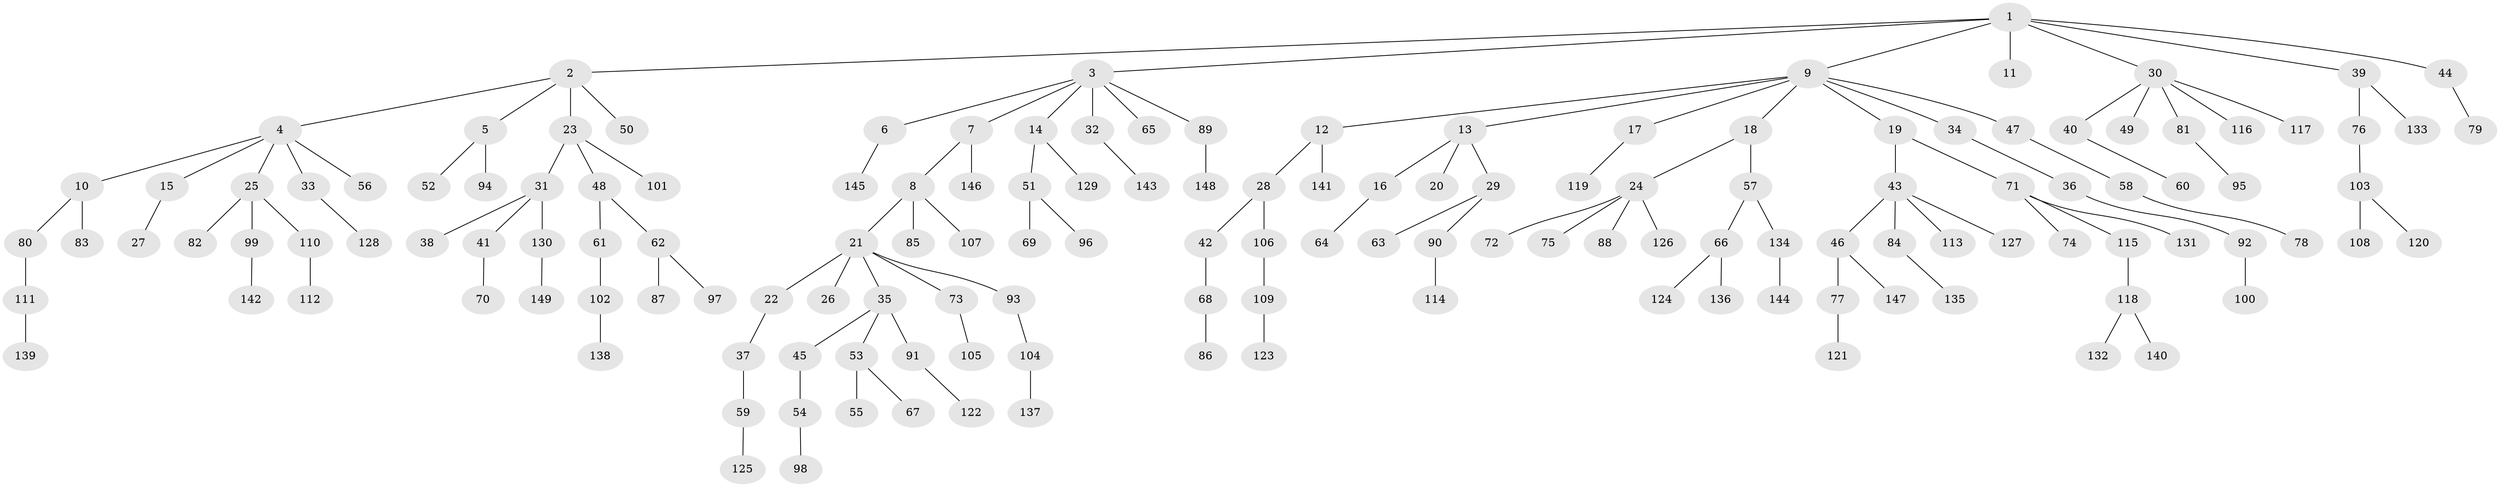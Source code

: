 // coarse degree distribution, {7: 0.019417475728155338, 4: 0.06796116504854369, 6: 0.02912621359223301, 2: 0.20388349514563106, 1: 0.5825242718446602, 8: 0.019417475728155338, 3: 0.06796116504854369, 5: 0.009708737864077669}
// Generated by graph-tools (version 1.1) at 2025/42/03/06/25 10:42:06]
// undirected, 149 vertices, 148 edges
graph export_dot {
graph [start="1"]
  node [color=gray90,style=filled];
  1;
  2;
  3;
  4;
  5;
  6;
  7;
  8;
  9;
  10;
  11;
  12;
  13;
  14;
  15;
  16;
  17;
  18;
  19;
  20;
  21;
  22;
  23;
  24;
  25;
  26;
  27;
  28;
  29;
  30;
  31;
  32;
  33;
  34;
  35;
  36;
  37;
  38;
  39;
  40;
  41;
  42;
  43;
  44;
  45;
  46;
  47;
  48;
  49;
  50;
  51;
  52;
  53;
  54;
  55;
  56;
  57;
  58;
  59;
  60;
  61;
  62;
  63;
  64;
  65;
  66;
  67;
  68;
  69;
  70;
  71;
  72;
  73;
  74;
  75;
  76;
  77;
  78;
  79;
  80;
  81;
  82;
  83;
  84;
  85;
  86;
  87;
  88;
  89;
  90;
  91;
  92;
  93;
  94;
  95;
  96;
  97;
  98;
  99;
  100;
  101;
  102;
  103;
  104;
  105;
  106;
  107;
  108;
  109;
  110;
  111;
  112;
  113;
  114;
  115;
  116;
  117;
  118;
  119;
  120;
  121;
  122;
  123;
  124;
  125;
  126;
  127;
  128;
  129;
  130;
  131;
  132;
  133;
  134;
  135;
  136;
  137;
  138;
  139;
  140;
  141;
  142;
  143;
  144;
  145;
  146;
  147;
  148;
  149;
  1 -- 2;
  1 -- 3;
  1 -- 9;
  1 -- 11;
  1 -- 30;
  1 -- 39;
  1 -- 44;
  2 -- 4;
  2 -- 5;
  2 -- 23;
  2 -- 50;
  3 -- 6;
  3 -- 7;
  3 -- 14;
  3 -- 32;
  3 -- 65;
  3 -- 89;
  4 -- 10;
  4 -- 15;
  4 -- 25;
  4 -- 33;
  4 -- 56;
  5 -- 52;
  5 -- 94;
  6 -- 145;
  7 -- 8;
  7 -- 146;
  8 -- 21;
  8 -- 85;
  8 -- 107;
  9 -- 12;
  9 -- 13;
  9 -- 17;
  9 -- 18;
  9 -- 19;
  9 -- 34;
  9 -- 47;
  10 -- 80;
  10 -- 83;
  12 -- 28;
  12 -- 141;
  13 -- 16;
  13 -- 20;
  13 -- 29;
  14 -- 51;
  14 -- 129;
  15 -- 27;
  16 -- 64;
  17 -- 119;
  18 -- 24;
  18 -- 57;
  19 -- 43;
  19 -- 71;
  21 -- 22;
  21 -- 26;
  21 -- 35;
  21 -- 73;
  21 -- 93;
  22 -- 37;
  23 -- 31;
  23 -- 48;
  23 -- 101;
  24 -- 72;
  24 -- 75;
  24 -- 88;
  24 -- 126;
  25 -- 82;
  25 -- 99;
  25 -- 110;
  28 -- 42;
  28 -- 106;
  29 -- 63;
  29 -- 90;
  30 -- 40;
  30 -- 49;
  30 -- 81;
  30 -- 116;
  30 -- 117;
  31 -- 38;
  31 -- 41;
  31 -- 130;
  32 -- 143;
  33 -- 128;
  34 -- 36;
  35 -- 45;
  35 -- 53;
  35 -- 91;
  36 -- 92;
  37 -- 59;
  39 -- 76;
  39 -- 133;
  40 -- 60;
  41 -- 70;
  42 -- 68;
  43 -- 46;
  43 -- 84;
  43 -- 113;
  43 -- 127;
  44 -- 79;
  45 -- 54;
  46 -- 77;
  46 -- 147;
  47 -- 58;
  48 -- 61;
  48 -- 62;
  51 -- 69;
  51 -- 96;
  53 -- 55;
  53 -- 67;
  54 -- 98;
  57 -- 66;
  57 -- 134;
  58 -- 78;
  59 -- 125;
  61 -- 102;
  62 -- 87;
  62 -- 97;
  66 -- 124;
  66 -- 136;
  68 -- 86;
  71 -- 74;
  71 -- 115;
  71 -- 131;
  73 -- 105;
  76 -- 103;
  77 -- 121;
  80 -- 111;
  81 -- 95;
  84 -- 135;
  89 -- 148;
  90 -- 114;
  91 -- 122;
  92 -- 100;
  93 -- 104;
  99 -- 142;
  102 -- 138;
  103 -- 108;
  103 -- 120;
  104 -- 137;
  106 -- 109;
  109 -- 123;
  110 -- 112;
  111 -- 139;
  115 -- 118;
  118 -- 132;
  118 -- 140;
  130 -- 149;
  134 -- 144;
}
